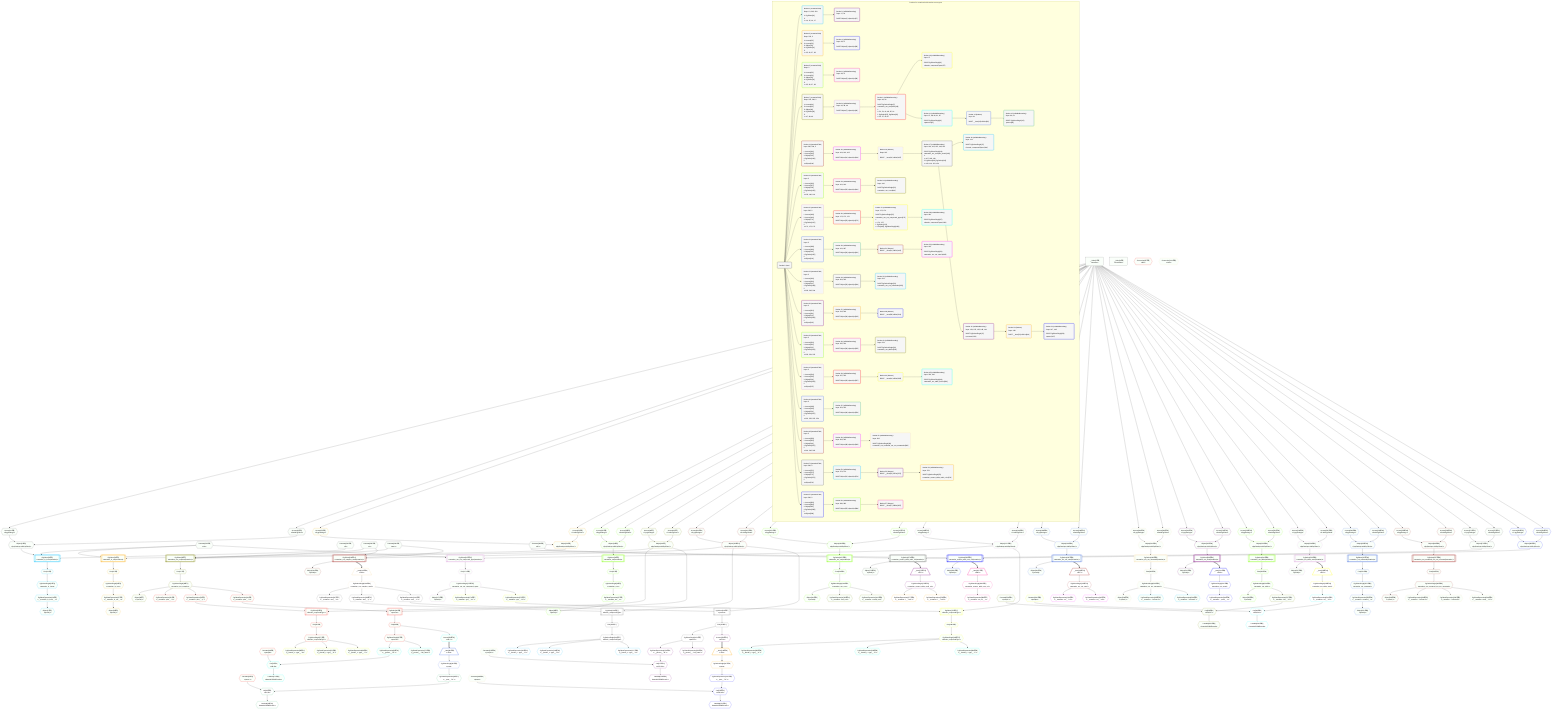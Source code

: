%%{init: {'themeVariables': { 'fontSize': '12px'}}}%%
graph TD
    classDef path fill:#eee,stroke:#000,color:#000
    classDef plan fill:#fff,stroke-width:1px,color:#000
    classDef itemplan fill:#fff,stroke-width:2px,color:#000
    classDef unbatchedplan fill:#dff,stroke-width:1px,color:#000
    classDef sideeffectplan fill:#fcc,stroke-width:2px,color:#000
    classDef bucket fill:#f6f6f6,color:#000,stroke-width:2px,text-align:left


    %% plan dependencies
    Object13{{"Object[13∈0]<br />ᐸ{pgSettings,withPgClient}ᐳ"}}:::plan
    Access11{{"Access[11∈0]<br />ᐸ2.pgSettingsᐳ"}}:::plan
    Access12{{"Access[12∈0]<br />ᐸ2.withPgClientᐳ"}}:::plan
    Access11 & Access12 --> Object13
    __Value2["__Value[2∈0]<br />ᐸcontextᐳ"]:::plan
    __Value2 --> Access11
    __Value2 --> Access12
    __Value4["__Value[4∈0]<br />ᐸrootValueᐳ"]:::plan
    Constant292{{"Constant[292∈0]<br />ᐸ10ᐳ"}}:::plan
    Constant293{{"Constant[293∈0]<br />ᐸ5ᐳ"}}:::plan
    Constant295{{"Constant[295∈0]<br />ᐸ1ᐳ"}}:::plan
    Constant296{{"Constant[296∈0]<br />ᐸ'test'ᐳ"}}:::plan
    Constant300{{"Constant[300∈0]<br />ᐸ20ᐳ"}}:::plan
    PgSelect10[["PgSelect[10∈1]<br />ᐸmutation_in_inout(mutation)ᐳ"]]:::sideeffectplan
    Object13 & Constant292 & Constant293 --> PgSelect10
    First14{{"First[14∈1]"}}:::plan
    PgSelect10 --> First14
    PgSelectSingle15{{"PgSelectSingle[15∈1]<br />ᐸmutation_in_inoutᐳ"}}:::plan
    First14 --> PgSelectSingle15
    PgClassExpression16{{"PgClassExpression[16∈1]<br />ᐸ__mutation_in_inout__.vᐳ"}}:::plan
    PgSelectSingle15 --> PgClassExpression16
    Object17{{"Object[17∈1]<br />ᐸ{result}ᐳ"}}:::plan
    PgClassExpression16 --> Object17
    PgSelect21[["PgSelect[21∈3]<br />ᐸmutation_in_out(mutation)ᐳ"]]:::sideeffectplan
    Object24{{"Object[24∈3]<br />ᐸ{pgSettings,withPgClient}ᐳ"}}:::plan
    Object24 & Constant292 --> PgSelect21
    Access22{{"Access[22∈3]<br />ᐸ2.pgSettingsᐳ"}}:::plan
    Access23{{"Access[23∈3]<br />ᐸ2.withPgClientᐳ"}}:::plan
    Access22 & Access23 --> Object24
    __Value2 --> Access22
    __Value2 --> Access23
    First25{{"First[25∈3]"}}:::plan
    PgSelect21 --> First25
    PgSelectSingle26{{"PgSelectSingle[26∈3]<br />ᐸmutation_in_outᐳ"}}:::plan
    First25 --> PgSelectSingle26
    PgClassExpression27{{"PgClassExpression[27∈3]<br />ᐸ__mutation_in_out__.vᐳ"}}:::plan
    PgSelectSingle26 --> PgClassExpression27
    Object28{{"Object[28∈3]<br />ᐸ{result}ᐳ"}}:::plan
    PgClassExpression27 --> Object28
    Object34{{"Object[34∈5]<br />ᐸ{pgSettings,withPgClient}ᐳ"}}:::plan
    Access32{{"Access[32∈5]<br />ᐸ2.pgSettingsᐳ"}}:::plan
    Access33{{"Access[33∈5]<br />ᐸ2.withPgClientᐳ"}}:::plan
    Access32 & Access33 --> Object34
    PgSelect31[["PgSelect[31∈5]<br />ᐸmutation_out(mutation)ᐳ"]]:::sideeffectplan
    Object34 --> PgSelect31
    __Value2 --> Access32
    __Value2 --> Access33
    First35{{"First[35∈5]"}}:::plan
    PgSelect31 --> First35
    PgSelectSingle36{{"PgSelectSingle[36∈5]<br />ᐸmutation_outᐳ"}}:::plan
    First35 --> PgSelectSingle36
    PgClassExpression37{{"PgClassExpression[37∈5]<br />ᐸ__mutation_out__.vᐳ"}}:::plan
    PgSelectSingle36 --> PgClassExpression37
    Object38{{"Object[38∈5]<br />ᐸ{result}ᐳ"}}:::plan
    PgClassExpression37 --> Object38
    PgSelect43[["PgSelect[43∈7]<br />ᐸmutation_out_complex(mutation)ᐳ"]]:::sideeffectplan
    Object46{{"Object[46∈7]<br />ᐸ{pgSettings,withPgClient}ᐳ"}}:::plan
    Object46 & Constant295 & Constant296 --> PgSelect43
    Access44{{"Access[44∈7]<br />ᐸ2.pgSettingsᐳ"}}:::plan
    Access45{{"Access[45∈7]<br />ᐸ2.withPgClientᐳ"}}:::plan
    Access44 & Access45 --> Object46
    __Value2 --> Access44
    __Value2 --> Access45
    First47{{"First[47∈7]"}}:::plan
    PgSelect43 --> First47
    PgSelectSingle48{{"PgSelectSingle[48∈7]<br />ᐸmutation_out_complexᐳ"}}:::plan
    First47 --> PgSelectSingle48
    Object49{{"Object[49∈7]<br />ᐸ{result}ᐳ"}}:::plan
    PgSelectSingle48 --> Object49
    PgSelect52[["PgSelect[52∈9]<br />ᐸfrmcdc_compoundTypeᐳ"]]:::plan
    PgClassExpression51{{"PgClassExpression[51∈9]<br />ᐸ__mutation...plex__.”y”ᐳ"}}:::plan
    Object46 & PgClassExpression51 --> PgSelect52
    PgSelect62[["PgSelect[62∈9]<br />ᐸpersonᐳ"]]:::plan
    PgClassExpression61{{"PgClassExpression[61∈9]<br />ᐸ__mutation...plex__.”z”ᐳ"}}:::plan
    Object46 & PgClassExpression61 --> PgSelect62
    PgClassExpression50{{"PgClassExpression[50∈9]<br />ᐸ__mutation...plex__.”x”ᐳ"}}:::plan
    PgSelectSingle48 --> PgClassExpression50
    PgSelectSingle48 --> PgClassExpression51
    First56{{"First[56∈9]"}}:::plan
    PgSelect52 --> First56
    PgSelectSingle57{{"PgSelectSingle[57∈9]<br />ᐸfrmcdc_compoundTypeᐳ"}}:::plan
    First56 --> PgSelectSingle57
    PgSelectSingle48 --> PgClassExpression61
    First66{{"First[66∈9]"}}:::plan
    PgSelect62 --> First66
    PgSelectSingle67{{"PgSelectSingle[67∈9]<br />ᐸpersonᐳ"}}:::plan
    First66 --> PgSelectSingle67
    Constant68{{"Constant[68∈9]<br />ᐸ'people'ᐳ"}}:::plan
    Connection87{{"Connection[87∈9]<br />ᐸ83ᐳ"}}:::plan
    Constant91{{"Constant[91∈9]<br />ᐸ'posts'ᐳ"}}:::plan
    PgClassExpression58{{"PgClassExpression[58∈10]<br />ᐸ__frmcdc_c...type__.”a”ᐳ"}}:::plan
    PgSelectSingle57 --> PgClassExpression58
    PgClassExpression59{{"PgClassExpression[59∈10]<br />ᐸ__frmcdc_c...type__.”b”ᐳ"}}:::plan
    PgSelectSingle57 --> PgClassExpression59
    PgClassExpression60{{"PgClassExpression[60∈10]<br />ᐸ__frmcdc_c...type__.”c”ᐳ"}}:::plan
    PgSelectSingle57 --> PgClassExpression60
    List70{{"List[70∈11]<br />ᐸ68,69ᐳ"}}:::plan
    PgClassExpression69{{"PgClassExpression[69∈11]<br />ᐸ__person__.”id”ᐳ"}}:::plan
    Constant68 & PgClassExpression69 --> List70
    PgSelectSingle67 --> PgClassExpression69
    Lambda71{{"Lambda[71∈11]<br />ᐸbase64JSONEncodeᐳ"}}:::plan
    List70 --> Lambda71
    PgClassExpression73{{"PgClassExpression[73∈11]<br />ᐸ__person__...full_name”ᐳ"}}:::plan
    PgSelectSingle67 --> PgClassExpression73
    Access290{{"Access[290∈11]<br />ᐸ66.0ᐳ"}}:::plan
    First66 --> Access290
    __Item89[/"__Item[89∈12]<br />ᐸ290ᐳ"\]:::itemplan
    Access290 ==> __Item89
    PgSelectSingle90{{"PgSelectSingle[90∈12]<br />ᐸpostᐳ"}}:::plan
    __Item89 --> PgSelectSingle90
    List93{{"List[93∈13]<br />ᐸ91,92ᐳ"}}:::plan
    PgClassExpression92{{"PgClassExpression[92∈13]<br />ᐸ__post__.”id”ᐳ"}}:::plan
    Constant91 & PgClassExpression92 --> List93
    PgSelectSingle90 --> PgClassExpression92
    Lambda94{{"Lambda[94∈13]<br />ᐸbase64JSONEncodeᐳ"}}:::plan
    List93 --> Lambda94
    PgSelect100[["PgSelect[100∈14]<br />ᐸmutation_out_complex_setof(mutation)ᐳ"]]:::sideeffectplan
    Object103{{"Object[103∈14]<br />ᐸ{pgSettings,withPgClient}ᐳ"}}:::plan
    Object103 & Constant295 & Constant296 --> PgSelect100
    Access101{{"Access[101∈14]<br />ᐸ2.pgSettingsᐳ"}}:::plan
    Access102{{"Access[102∈14]<br />ᐸ2.withPgClientᐳ"}}:::plan
    Access101 & Access102 --> Object103
    __Value2 --> Access101
    __Value2 --> Access102
    Object104{{"Object[104∈14]<br />ᐸ{result}ᐳ"}}:::plan
    PgSelect100 --> Object104
    __Item105[/"__Item[105∈16]<br />ᐸ100ᐳ"\]:::itemplan
    PgSelect100 ==> __Item105
    PgSelectSingle106{{"PgSelectSingle[106∈16]<br />ᐸmutation_out_complex_setofᐳ"}}:::plan
    __Item105 --> PgSelectSingle106
    Constant125{{"Constant[125∈16]<br />ᐸ'people'ᐳ"}}:::plan
    Connection144{{"Connection[144∈16]<br />ᐸ140ᐳ"}}:::plan
    Constant148{{"Constant[148∈16]<br />ᐸ'posts'ᐳ"}}:::plan
    PgSelect109[["PgSelect[109∈17]<br />ᐸfrmcdc_compoundTypeᐳ"]]:::plan
    PgClassExpression108{{"PgClassExpression[108∈17]<br />ᐸ__mutation...etof__.”y”ᐳ"}}:::plan
    Object103 & PgClassExpression108 --> PgSelect109
    PgSelect119[["PgSelect[119∈17]<br />ᐸpersonᐳ"]]:::plan
    PgClassExpression118{{"PgClassExpression[118∈17]<br />ᐸ__mutation...etof__.”z”ᐳ"}}:::plan
    Object103 & PgClassExpression118 --> PgSelect119
    PgClassExpression107{{"PgClassExpression[107∈17]<br />ᐸ__mutation...etof__.”x”ᐳ"}}:::plan
    PgSelectSingle106 --> PgClassExpression107
    PgSelectSingle106 --> PgClassExpression108
    First113{{"First[113∈17]"}}:::plan
    PgSelect109 --> First113
    PgSelectSingle114{{"PgSelectSingle[114∈17]<br />ᐸfrmcdc_compoundTypeᐳ"}}:::plan
    First113 --> PgSelectSingle114
    PgSelectSingle106 --> PgClassExpression118
    First123{{"First[123∈17]"}}:::plan
    PgSelect119 --> First123
    PgSelectSingle124{{"PgSelectSingle[124∈17]<br />ᐸpersonᐳ"}}:::plan
    First123 --> PgSelectSingle124
    PgClassExpression115{{"PgClassExpression[115∈18]<br />ᐸ__frmcdc_c...type__.”a”ᐳ"}}:::plan
    PgSelectSingle114 --> PgClassExpression115
    PgClassExpression116{{"PgClassExpression[116∈18]<br />ᐸ__frmcdc_c...type__.”b”ᐳ"}}:::plan
    PgSelectSingle114 --> PgClassExpression116
    PgClassExpression117{{"PgClassExpression[117∈18]<br />ᐸ__frmcdc_c...type__.”c”ᐳ"}}:::plan
    PgSelectSingle114 --> PgClassExpression117
    List127{{"List[127∈19]<br />ᐸ125,126ᐳ"}}:::plan
    PgClassExpression126{{"PgClassExpression[126∈19]<br />ᐸ__person__.”id”ᐳ"}}:::plan
    Constant125 & PgClassExpression126 --> List127
    PgSelectSingle124 --> PgClassExpression126
    Lambda128{{"Lambda[128∈19]<br />ᐸbase64JSONEncodeᐳ"}}:::plan
    List127 --> Lambda128
    PgClassExpression130{{"PgClassExpression[130∈19]<br />ᐸ__person__...full_name”ᐳ"}}:::plan
    PgSelectSingle124 --> PgClassExpression130
    Access291{{"Access[291∈19]<br />ᐸ123.0ᐳ"}}:::plan
    First123 --> Access291
    __Item146[/"__Item[146∈20]<br />ᐸ291ᐳ"\]:::itemplan
    Access291 ==> __Item146
    PgSelectSingle147{{"PgSelectSingle[147∈20]<br />ᐸpostᐳ"}}:::plan
    __Item146 --> PgSelectSingle147
    List150{{"List[150∈21]<br />ᐸ148,149ᐳ"}}:::plan
    PgClassExpression149{{"PgClassExpression[149∈21]<br />ᐸ__post__.”id”ᐳ"}}:::plan
    Constant148 & PgClassExpression149 --> List150
    PgSelectSingle147 --> PgClassExpression149
    Lambda151{{"Lambda[151∈21]<br />ᐸbase64JSONEncodeᐳ"}}:::plan
    List150 --> Lambda151
    Object158{{"Object[158∈22]<br />ᐸ{pgSettings,withPgClient}ᐳ"}}:::plan
    Access156{{"Access[156∈22]<br />ᐸ2.pgSettingsᐳ"}}:::plan
    Access157{{"Access[157∈22]<br />ᐸ2.withPgClientᐳ"}}:::plan
    Access156 & Access157 --> Object158
    PgSelect155[["PgSelect[155∈22]<br />ᐸmutation_out_out(mutation)ᐳ"]]:::sideeffectplan
    Object158 --> PgSelect155
    __Value2 --> Access156
    __Value2 --> Access157
    First159{{"First[159∈22]"}}:::plan
    PgSelect155 --> First159
    PgSelectSingle160{{"PgSelectSingle[160∈22]<br />ᐸmutation_out_outᐳ"}}:::plan
    First159 --> PgSelectSingle160
    Object161{{"Object[161∈22]<br />ᐸ{result}ᐳ"}}:::plan
    PgSelectSingle160 --> Object161
    PgClassExpression162{{"PgClassExpression[162∈24]<br />ᐸ__mutation...first_out”ᐳ"}}:::plan
    PgSelectSingle160 --> PgClassExpression162
    PgClassExpression163{{"PgClassExpression[163∈24]<br />ᐸ__mutation...econd_out”ᐳ"}}:::plan
    PgSelectSingle160 --> PgClassExpression163
    PgSelect167[["PgSelect[167∈25]<br />ᐸmutation_out_out_compound_type(mutation)ᐳ"]]:::sideeffectplan
    Object170{{"Object[170∈25]<br />ᐸ{pgSettings,withPgClient}ᐳ"}}:::plan
    Object170 & Constant292 --> PgSelect167
    Access168{{"Access[168∈25]<br />ᐸ2.pgSettingsᐳ"}}:::plan
    Access169{{"Access[169∈25]<br />ᐸ2.withPgClientᐳ"}}:::plan
    Access168 & Access169 --> Object170
    __Value2 --> Access168
    __Value2 --> Access169
    First171{{"First[171∈25]"}}:::plan
    PgSelect167 --> First171
    PgSelectSingle172{{"PgSelectSingle[172∈25]<br />ᐸmutation_out_out_compound_typeᐳ"}}:::plan
    First171 --> PgSelectSingle172
    Object173{{"Object[173∈25]<br />ᐸ{result}ᐳ"}}:::plan
    PgSelectSingle172 --> Object173
    PgSelect176[["PgSelect[176∈27]<br />ᐸfrmcdc_compoundTypeᐳ"]]:::plan
    PgClassExpression175{{"PgClassExpression[175∈27]<br />ᐸ__mutation...ype__.”o2”ᐳ"}}:::plan
    Object170 & PgClassExpression175 --> PgSelect176
    PgClassExpression174{{"PgClassExpression[174∈27]<br />ᐸ__mutation...ype__.”o1”ᐳ"}}:::plan
    PgSelectSingle172 --> PgClassExpression174
    PgSelectSingle172 --> PgClassExpression175
    First180{{"First[180∈27]"}}:::plan
    PgSelect176 --> First180
    PgSelectSingle181{{"PgSelectSingle[181∈27]<br />ᐸfrmcdc_compoundTypeᐳ"}}:::plan
    First180 --> PgSelectSingle181
    PgClassExpression182{{"PgClassExpression[182∈28]<br />ᐸ__frmcdc_c...type__.”a”ᐳ"}}:::plan
    PgSelectSingle181 --> PgClassExpression182
    PgClassExpression183{{"PgClassExpression[183∈28]<br />ᐸ__frmcdc_c...type__.”b”ᐳ"}}:::plan
    PgSelectSingle181 --> PgClassExpression183
    PgClassExpression184{{"PgClassExpression[184∈28]<br />ᐸ__frmcdc_c...type__.”c”ᐳ"}}:::plan
    PgSelectSingle181 --> PgClassExpression184
    Object190{{"Object[190∈29]<br />ᐸ{pgSettings,withPgClient}ᐳ"}}:::plan
    Access188{{"Access[188∈29]<br />ᐸ2.pgSettingsᐳ"}}:::plan
    Access189{{"Access[189∈29]<br />ᐸ2.withPgClientᐳ"}}:::plan
    Access188 & Access189 --> Object190
    PgSelect187[["PgSelect[187∈29]<br />ᐸmutation_out_out_setof(mutation)ᐳ"]]:::sideeffectplan
    Object190 --> PgSelect187
    __Value2 --> Access188
    __Value2 --> Access189
    Object191{{"Object[191∈29]<br />ᐸ{result}ᐳ"}}:::plan
    PgSelect187 --> Object191
    __Item192[/"__Item[192∈31]<br />ᐸ187ᐳ"\]:::itemplan
    PgSelect187 ==> __Item192
    PgSelectSingle193{{"PgSelectSingle[193∈31]<br />ᐸmutation_out_out_setofᐳ"}}:::plan
    __Item192 --> PgSelectSingle193
    PgClassExpression194{{"PgClassExpression[194∈32]<br />ᐸ__mutation...tof__.”o1”ᐳ"}}:::plan
    PgSelectSingle193 --> PgClassExpression194
    PgClassExpression195{{"PgClassExpression[195∈32]<br />ᐸ__mutation...tof__.”o2”ᐳ"}}:::plan
    PgSelectSingle193 --> PgClassExpression195
    Object201{{"Object[201∈33]<br />ᐸ{pgSettings,withPgClient}ᐳ"}}:::plan
    Access199{{"Access[199∈33]<br />ᐸ2.pgSettingsᐳ"}}:::plan
    Access200{{"Access[200∈33]<br />ᐸ2.withPgClientᐳ"}}:::plan
    Access199 & Access200 --> Object201
    PgSelect198[["PgSelect[198∈33]<br />ᐸmutation_out_out_unnamed(mutation)ᐳ"]]:::sideeffectplan
    Object201 --> PgSelect198
    __Value2 --> Access199
    __Value2 --> Access200
    First202{{"First[202∈33]"}}:::plan
    PgSelect198 --> First202
    PgSelectSingle203{{"PgSelectSingle[203∈33]<br />ᐸmutation_out_out_unnamedᐳ"}}:::plan
    First202 --> PgSelectSingle203
    Object204{{"Object[204∈33]<br />ᐸ{result}ᐳ"}}:::plan
    PgSelectSingle203 --> Object204
    PgClassExpression205{{"PgClassExpression[205∈35]<br />ᐸ__mutation....”column1”ᐳ"}}:::plan
    PgSelectSingle203 --> PgClassExpression205
    PgClassExpression206{{"PgClassExpression[206∈35]<br />ᐸ__mutation....”column2”ᐳ"}}:::plan
    PgSelectSingle203 --> PgClassExpression206
    Object212{{"Object[212∈36]<br />ᐸ{pgSettings,withPgClient}ᐳ"}}:::plan
    Access210{{"Access[210∈36]<br />ᐸ2.pgSettingsᐳ"}}:::plan
    Access211{{"Access[211∈36]<br />ᐸ2.withPgClientᐳ"}}:::plan
    Access210 & Access211 --> Object212
    PgSelect209[["PgSelect[209∈36]<br />ᐸmutation_out_setof(mutation)ᐳ"]]:::sideeffectplan
    Object212 --> PgSelect209
    __Value2 --> Access210
    __Value2 --> Access211
    Object213{{"Object[213∈36]<br />ᐸ{result}ᐳ"}}:::plan
    PgSelect209 --> Object213
    __Item214[/"__Item[214∈38]<br />ᐸ209ᐳ"\]:::itemplan
    PgSelect209 ==> __Item214
    PgSelectSingle215{{"PgSelectSingle[215∈38]<br />ᐸmutation_out_setofᐳ"}}:::plan
    __Item214 --> PgSelectSingle215
    PgClassExpression216{{"PgClassExpression[216∈38]<br />ᐸ__mutation..._setof__.vᐳ"}}:::plan
    PgSelectSingle215 --> PgClassExpression216
    Object222{{"Object[222∈39]<br />ᐸ{pgSettings,withPgClient}ᐳ"}}:::plan
    Access220{{"Access[220∈39]<br />ᐸ2.pgSettingsᐳ"}}:::plan
    Access221{{"Access[221∈39]<br />ᐸ2.withPgClientᐳ"}}:::plan
    Access220 & Access221 --> Object222
    PgSelect219[["PgSelect[219∈39]<br />ᐸmutation_out_table(mutation)ᐳ"]]:::sideeffectplan
    Object222 --> PgSelect219
    __Value2 --> Access220
    __Value2 --> Access221
    First223{{"First[223∈39]"}}:::plan
    PgSelect219 --> First223
    PgSelectSingle224{{"PgSelectSingle[224∈39]<br />ᐸmutation_out_tableᐳ"}}:::plan
    First223 --> PgSelectSingle224
    Object225{{"Object[225∈39]<br />ᐸ{result}ᐳ"}}:::plan
    PgSelectSingle224 --> Object225
    List228{{"List[228∈41]<br />ᐸ226,227ᐳ"}}:::plan
    Constant226{{"Constant[226∈41]<br />ᐸ'people'ᐳ"}}:::plan
    PgClassExpression227{{"PgClassExpression[227∈41]<br />ᐸ__mutation...ble__.”id”ᐳ"}}:::plan
    Constant226 & PgClassExpression227 --> List228
    PgSelectSingle224 --> PgClassExpression227
    Lambda229{{"Lambda[229∈41]<br />ᐸbase64JSONEncodeᐳ"}}:::plan
    List228 --> Lambda229
    Object236{{"Object[236∈42]<br />ᐸ{pgSettings,withPgClient}ᐳ"}}:::plan
    Access234{{"Access[234∈42]<br />ᐸ2.pgSettingsᐳ"}}:::plan
    Access235{{"Access[235∈42]<br />ᐸ2.withPgClientᐳ"}}:::plan
    Access234 & Access235 --> Object236
    PgSelect233[["PgSelect[233∈42]<br />ᐸmutation_out_table_setof(mutation)ᐳ"]]:::sideeffectplan
    Object236 --> PgSelect233
    __Value2 --> Access234
    __Value2 --> Access235
    Object237{{"Object[237∈42]<br />ᐸ{result}ᐳ"}}:::plan
    PgSelect233 --> Object237
    __Item238[/"__Item[238∈44]<br />ᐸ233ᐳ"\]:::itemplan
    PgSelect233 ==> __Item238
    PgSelectSingle239{{"PgSelectSingle[239∈44]<br />ᐸmutation_out_table_setofᐳ"}}:::plan
    __Item238 --> PgSelectSingle239
    Constant240{{"Constant[240∈44]<br />ᐸ'people'ᐳ"}}:::plan
    List242{{"List[242∈45]<br />ᐸ240,241ᐳ"}}:::plan
    PgClassExpression241{{"PgClassExpression[241∈45]<br />ᐸ__mutation...tof__.”id”ᐳ"}}:::plan
    Constant240 & PgClassExpression241 --> List242
    PgSelectSingle239 --> PgClassExpression241
    Lambda243{{"Lambda[243∈45]<br />ᐸbase64JSONEncodeᐳ"}}:::plan
    List242 --> Lambda243
    Object250{{"Object[250∈46]<br />ᐸ{pgSettings,withPgClient}ᐳ"}}:::plan
    Access248{{"Access[248∈46]<br />ᐸ2.pgSettingsᐳ"}}:::plan
    Access249{{"Access[249∈46]<br />ᐸ2.withPgClientᐳ"}}:::plan
    Access248 & Access249 --> Object250
    PgSelect247[["PgSelect[247∈46]<br />ᐸmutation_out_unnamed(mutation)ᐳ"]]:::sideeffectplan
    Object250 --> PgSelect247
    __Value2 --> Access248
    __Value2 --> Access249
    First251{{"First[251∈46]"}}:::plan
    PgSelect247 --> First251
    PgSelectSingle252{{"PgSelectSingle[252∈46]<br />ᐸmutation_out_unnamedᐳ"}}:::plan
    First251 --> PgSelectSingle252
    PgClassExpression253{{"PgClassExpression[253∈46]<br />ᐸ__mutation...nnamed__.vᐳ"}}:::plan
    PgSelectSingle252 --> PgClassExpression253
    Object254{{"Object[254∈46]<br />ᐸ{result}ᐳ"}}:::plan
    PgClassExpression253 --> Object254
    Object260{{"Object[260∈48]<br />ᐸ{pgSettings,withPgClient}ᐳ"}}:::plan
    Access258{{"Access[258∈48]<br />ᐸ2.pgSettingsᐳ"}}:::plan
    Access259{{"Access[259∈48]<br />ᐸ2.withPgClientᐳ"}}:::plan
    Access258 & Access259 --> Object260
    PgSelect257[["PgSelect[257∈48]<br />ᐸmutation_out_unnamed_out_out_unnamed(mutation)ᐳ"]]:::sideeffectplan
    Object260 --> PgSelect257
    __Value2 --> Access258
    __Value2 --> Access259
    First261{{"First[261∈48]"}}:::plan
    PgSelect257 --> First261
    PgSelectSingle262{{"PgSelectSingle[262∈48]<br />ᐸmutation_out_unnamed_out_out_unnamedᐳ"}}:::plan
    First261 --> PgSelectSingle262
    Object263{{"Object[263∈48]<br />ᐸ{result}ᐳ"}}:::plan
    PgSelectSingle262 --> Object263
    PgClassExpression264{{"PgClassExpression[264∈50]<br />ᐸ__mutation....”column1”ᐳ"}}:::plan
    PgSelectSingle262 --> PgClassExpression264
    PgClassExpression265{{"PgClassExpression[265∈50]<br />ᐸ__mutation....”column3”ᐳ"}}:::plan
    PgSelectSingle262 --> PgClassExpression265
    PgClassExpression266{{"PgClassExpression[266∈50]<br />ᐸ__mutation...med__.”o2”ᐳ"}}:::plan
    PgSelectSingle262 --> PgClassExpression266
    PgSelect270[["PgSelect[270∈51]<br />ᐸmutation_returns_table_multi_col(mutation)ᐳ"]]:::sideeffectplan
    Object273{{"Object[273∈51]<br />ᐸ{pgSettings,withPgClient}ᐳ"}}:::plan
    Object273 & Constant300 --> PgSelect270
    Access271{{"Access[271∈51]<br />ᐸ2.pgSettingsᐳ"}}:::plan
    Access272{{"Access[272∈51]<br />ᐸ2.withPgClientᐳ"}}:::plan
    Access271 & Access272 --> Object273
    __Value2 --> Access271
    __Value2 --> Access272
    Object274{{"Object[274∈51]<br />ᐸ{result}ᐳ"}}:::plan
    PgSelect270 --> Object274
    __Item275[/"__Item[275∈53]<br />ᐸ270ᐳ"\]:::itemplan
    PgSelect270 ==> __Item275
    PgSelectSingle276{{"PgSelectSingle[276∈53]<br />ᐸmutation_returns_table_multi_colᐳ"}}:::plan
    __Item275 --> PgSelectSingle276
    PgClassExpression277{{"PgClassExpression[277∈54]<br />ᐸ__mutation...l__.”col1”ᐳ"}}:::plan
    PgSelectSingle276 --> PgClassExpression277
    PgClassExpression278{{"PgClassExpression[278∈54]<br />ᐸ__mutation...l__.”col2”ᐳ"}}:::plan
    PgSelectSingle276 --> PgClassExpression278
    PgSelect282[["PgSelect[282∈55]<br />ᐸmutation_returns_table_one_col(mutation)ᐳ"]]:::sideeffectplan
    Object285{{"Object[285∈55]<br />ᐸ{pgSettings,withPgClient}ᐳ"}}:::plan
    Object285 & Constant300 --> PgSelect282
    Access283{{"Access[283∈55]<br />ᐸ2.pgSettingsᐳ"}}:::plan
    Access284{{"Access[284∈55]<br />ᐸ2.withPgClientᐳ"}}:::plan
    Access283 & Access284 --> Object285
    __Value2 --> Access283
    __Value2 --> Access284
    Object286{{"Object[286∈55]<br />ᐸ{result}ᐳ"}}:::plan
    PgSelect282 --> Object286
    __Item287[/"__Item[287∈57]<br />ᐸ282ᐳ"\]:::itemplan
    PgSelect282 ==> __Item287
    PgSelectSingle288{{"PgSelectSingle[288∈57]<br />ᐸmutation_returns_table_one_colᐳ"}}:::plan
    __Item287 --> PgSelectSingle288
    PgClassExpression289{{"PgClassExpression[289∈57]<br />ᐸ__mutation...ne_col__.vᐳ"}}:::plan
    PgSelectSingle288 --> PgClassExpression289

    %% define steps

    subgraph "Buckets for mutations/v4/mutation-return-types"
    Bucket0("Bucket 0 (root)"):::bucket
    classDef bucket0 stroke:#696969
    class Bucket0,__Value2,__Value4,Access11,Access12,Object13,Constant292,Constant293,Constant295,Constant296,Constant300 bucket0
    Bucket1("Bucket 1 (mutationField)<br />Deps: 13, 292, 293<br /><br />1: PgSelect[10]<br />2: <br />ᐳ: 14, 15, 16, 17"):::bucket
    classDef bucket1 stroke:#00bfff
    class Bucket1,PgSelect10,First14,PgSelectSingle15,PgClassExpression16,Object17 bucket1
    Bucket2("Bucket 2 (nullableBoundary)<br />Deps: 17, 16<br /><br />ROOT Object{1}ᐸ{result}ᐳ[17]"):::bucket
    classDef bucket2 stroke:#7f007f
    class Bucket2 bucket2
    Bucket3("Bucket 3 (mutationField)<br />Deps: 292, 2<br /><br />1: Access[22]<br />2: Access[23]<br />3: Object[24]<br />4: PgSelect[21]<br />5: <br />ᐳ: 25, 26, 27, 28"):::bucket
    classDef bucket3 stroke:#ffa500
    class Bucket3,PgSelect21,Access22,Access23,Object24,First25,PgSelectSingle26,PgClassExpression27,Object28 bucket3
    Bucket4("Bucket 4 (nullableBoundary)<br />Deps: 28, 27<br /><br />ROOT Object{3}ᐸ{result}ᐳ[28]"):::bucket
    classDef bucket4 stroke:#0000ff
    class Bucket4 bucket4
    Bucket5("Bucket 5 (mutationField)<br />Deps: 2<br /><br />1: Access[32]<br />2: Access[33]<br />3: Object[34]<br />4: PgSelect[31]<br />5: <br />ᐳ: 35, 36, 37, 38"):::bucket
    classDef bucket5 stroke:#7fff00
    class Bucket5,PgSelect31,Access32,Access33,Object34,First35,PgSelectSingle36,PgClassExpression37,Object38 bucket5
    Bucket6("Bucket 6 (nullableBoundary)<br />Deps: 38, 37<br /><br />ROOT Object{5}ᐸ{result}ᐳ[38]"):::bucket
    classDef bucket6 stroke:#ff1493
    class Bucket6 bucket6
    Bucket7("Bucket 7 (mutationField)<br />Deps: 295, 296, 2<br /><br />1: Access[44]<br />2: Access[45]<br />3: Object[46]<br />4: PgSelect[43]<br />5: <br />ᐳ: 47, 48, 49"):::bucket
    classDef bucket7 stroke:#808000
    class Bucket7,PgSelect43,Access44,Access45,Object46,First47,PgSelectSingle48,Object49 bucket7
    Bucket8("Bucket 8 (nullableBoundary)<br />Deps: 49, 48, 46<br /><br />ROOT Object{7}ᐸ{result}ᐳ[49]"):::bucket
    classDef bucket8 stroke:#dda0dd
    class Bucket8 bucket8
    Bucket9("Bucket 9 (nullableBoundary)<br />Deps: 48, 46<br /><br />ROOT PgSelectSingle{7}ᐸmutation_out_complexᐳ[48]<br />1: <br />ᐳ: 50, 51, 61, 68, 87, 91<br />2: PgSelect[52], PgSelect[62]<br />ᐳ: 56, 57, 66, 67"):::bucket
    classDef bucket9 stroke:#ff0000
    class Bucket9,PgClassExpression50,PgClassExpression51,PgSelect52,First56,PgSelectSingle57,PgClassExpression61,PgSelect62,First66,PgSelectSingle67,Constant68,Connection87,Constant91 bucket9
    Bucket10("Bucket 10 (nullableBoundary)<br />Deps: 57<br /><br />ROOT PgSelectSingle{9}ᐸfrmcdc_compoundTypeᐳ[57]"):::bucket
    classDef bucket10 stroke:#ffff00
    class Bucket10,PgClassExpression58,PgClassExpression59,PgClassExpression60 bucket10
    Bucket11("Bucket 11 (nullableBoundary)<br />Deps: 67, 68, 66, 91, 87<br /><br />ROOT PgSelectSingle{9}ᐸpersonᐳ[67]"):::bucket
    classDef bucket11 stroke:#00ffff
    class Bucket11,PgClassExpression69,List70,Lambda71,PgClassExpression73,Access290 bucket11
    Bucket12("Bucket 12 (listItem)<br />Deps: 91<br /><br />ROOT __Item{12}ᐸ290ᐳ[89]"):::bucket
    classDef bucket12 stroke:#4169e1
    class Bucket12,__Item89,PgSelectSingle90 bucket12
    Bucket13("Bucket 13 (nullableBoundary)<br />Deps: 90, 91<br /><br />ROOT PgSelectSingle{12}ᐸpostᐳ[90]"):::bucket
    classDef bucket13 stroke:#3cb371
    class Bucket13,PgClassExpression92,List93,Lambda94 bucket13
    Bucket14("Bucket 14 (mutationField)<br />Deps: 295, 296, 2<br /><br />1: Access[101]<br />2: Access[102]<br />3: Object[103]<br />4: PgSelect[100]<br />5: <br />ᐳ: Object[104]"):::bucket
    classDef bucket14 stroke:#a52a2a
    class Bucket14,PgSelect100,Access101,Access102,Object103,Object104 bucket14
    Bucket15("Bucket 15 (nullableBoundary)<br />Deps: 104, 100, 103<br /><br />ROOT Object{14}ᐸ{result}ᐳ[104]"):::bucket
    classDef bucket15 stroke:#ff00ff
    class Bucket15 bucket15
    Bucket16("Bucket 16 (listItem)<br />Deps: 103<br /><br />ROOT __Item{16}ᐸ100ᐳ[105]"):::bucket
    classDef bucket16 stroke:#f5deb3
    class Bucket16,__Item105,PgSelectSingle106,Constant125,Connection144,Constant148 bucket16
    Bucket17("Bucket 17 (nullableBoundary)<br />Deps: 106, 103, 125, 148, 144<br /><br />ROOT PgSelectSingle{16}ᐸmutation_out_complex_setofᐳ[106]<br />1: <br />ᐳ: 107, 108, 118<br />2: PgSelect[109], PgSelect[119]<br />ᐳ: 113, 114, 123, 124"):::bucket
    classDef bucket17 stroke:#696969
    class Bucket17,PgClassExpression107,PgClassExpression108,PgSelect109,First113,PgSelectSingle114,PgClassExpression118,PgSelect119,First123,PgSelectSingle124 bucket17
    Bucket18("Bucket 18 (nullableBoundary)<br />Deps: 114<br /><br />ROOT PgSelectSingle{17}ᐸfrmcdc_compoundTypeᐳ[114]"):::bucket
    classDef bucket18 stroke:#00bfff
    class Bucket18,PgClassExpression115,PgClassExpression116,PgClassExpression117 bucket18
    Bucket19("Bucket 19 (nullableBoundary)<br />Deps: 124, 125, 123, 148, 144<br /><br />ROOT PgSelectSingle{17}ᐸpersonᐳ[124]"):::bucket
    classDef bucket19 stroke:#7f007f
    class Bucket19,PgClassExpression126,List127,Lambda128,PgClassExpression130,Access291 bucket19
    Bucket20("Bucket 20 (listItem)<br />Deps: 148<br /><br />ROOT __Item{20}ᐸ291ᐳ[146]"):::bucket
    classDef bucket20 stroke:#ffa500
    class Bucket20,__Item146,PgSelectSingle147 bucket20
    Bucket21("Bucket 21 (nullableBoundary)<br />Deps: 147, 148<br /><br />ROOT PgSelectSingle{20}ᐸpostᐳ[147]"):::bucket
    classDef bucket21 stroke:#0000ff
    class Bucket21,PgClassExpression149,List150,Lambda151 bucket21
    Bucket22("Bucket 22 (mutationField)<br />Deps: 2<br /><br />1: Access[156]<br />2: Access[157]<br />3: Object[158]<br />4: PgSelect[155]<br />5: <br />ᐳ: 159, 160, 161"):::bucket
    classDef bucket22 stroke:#7fff00
    class Bucket22,PgSelect155,Access156,Access157,Object158,First159,PgSelectSingle160,Object161 bucket22
    Bucket23("Bucket 23 (nullableBoundary)<br />Deps: 161, 160<br /><br />ROOT Object{22}ᐸ{result}ᐳ[161]"):::bucket
    classDef bucket23 stroke:#ff1493
    class Bucket23 bucket23
    Bucket24("Bucket 24 (nullableBoundary)<br />Deps: 160<br /><br />ROOT PgSelectSingle{22}ᐸmutation_out_outᐳ[160]"):::bucket
    classDef bucket24 stroke:#808000
    class Bucket24,PgClassExpression162,PgClassExpression163 bucket24
    Bucket25("Bucket 25 (mutationField)<br />Deps: 292, 2<br /><br />1: Access[168]<br />2: Access[169]<br />3: Object[170]<br />4: PgSelect[167]<br />5: <br />ᐳ: 171, 172, 173"):::bucket
    classDef bucket25 stroke:#dda0dd
    class Bucket25,PgSelect167,Access168,Access169,Object170,First171,PgSelectSingle172,Object173 bucket25
    Bucket26("Bucket 26 (nullableBoundary)<br />Deps: 173, 172, 170<br /><br />ROOT Object{25}ᐸ{result}ᐳ[173]"):::bucket
    classDef bucket26 stroke:#ff0000
    class Bucket26 bucket26
    Bucket27("Bucket 27 (nullableBoundary)<br />Deps: 172, 170<br /><br />ROOT PgSelectSingle{25}ᐸmutation_out_out_compound_typeᐳ[172]<br />1: <br />ᐳ: 174, 175<br />2: PgSelect[176]<br />ᐳ: First[180], PgSelectSingle[181]"):::bucket
    classDef bucket27 stroke:#ffff00
    class Bucket27,PgClassExpression174,PgClassExpression175,PgSelect176,First180,PgSelectSingle181 bucket27
    Bucket28("Bucket 28 (nullableBoundary)<br />Deps: 181<br /><br />ROOT PgSelectSingle{27}ᐸfrmcdc_compoundTypeᐳ[181]"):::bucket
    classDef bucket28 stroke:#00ffff
    class Bucket28,PgClassExpression182,PgClassExpression183,PgClassExpression184 bucket28
    Bucket29("Bucket 29 (mutationField)<br />Deps: 2<br /><br />1: Access[188]<br />2: Access[189]<br />3: Object[190]<br />4: PgSelect[187]<br />5: <br />ᐳ: Object[191]"):::bucket
    classDef bucket29 stroke:#4169e1
    class Bucket29,PgSelect187,Access188,Access189,Object190,Object191 bucket29
    Bucket30("Bucket 30 (nullableBoundary)<br />Deps: 191, 187<br /><br />ROOT Object{29}ᐸ{result}ᐳ[191]"):::bucket
    classDef bucket30 stroke:#3cb371
    class Bucket30 bucket30
    Bucket31("Bucket 31 (listItem)<br />ROOT __Item{31}ᐸ187ᐳ[192]"):::bucket
    classDef bucket31 stroke:#a52a2a
    class Bucket31,__Item192,PgSelectSingle193 bucket31
    Bucket32("Bucket 32 (nullableBoundary)<br />Deps: 193<br /><br />ROOT PgSelectSingle{31}ᐸmutation_out_out_setofᐳ[193]"):::bucket
    classDef bucket32 stroke:#ff00ff
    class Bucket32,PgClassExpression194,PgClassExpression195 bucket32
    Bucket33("Bucket 33 (mutationField)<br />Deps: 2<br /><br />1: Access[199]<br />2: Access[200]<br />3: Object[201]<br />4: PgSelect[198]<br />5: <br />ᐳ: 202, 203, 204"):::bucket
    classDef bucket33 stroke:#f5deb3
    class Bucket33,PgSelect198,Access199,Access200,Object201,First202,PgSelectSingle203,Object204 bucket33
    Bucket34("Bucket 34 (nullableBoundary)<br />Deps: 204, 203<br /><br />ROOT Object{33}ᐸ{result}ᐳ[204]"):::bucket
    classDef bucket34 stroke:#696969
    class Bucket34 bucket34
    Bucket35("Bucket 35 (nullableBoundary)<br />Deps: 203<br /><br />ROOT PgSelectSingle{33}ᐸmutation_out_out_unnamedᐳ[203]"):::bucket
    classDef bucket35 stroke:#00bfff
    class Bucket35,PgClassExpression205,PgClassExpression206 bucket35
    Bucket36("Bucket 36 (mutationField)<br />Deps: 2<br /><br />1: Access[210]<br />2: Access[211]<br />3: Object[212]<br />4: PgSelect[209]<br />5: <br />ᐳ: Object[213]"):::bucket
    classDef bucket36 stroke:#7f007f
    class Bucket36,PgSelect209,Access210,Access211,Object212,Object213 bucket36
    Bucket37("Bucket 37 (nullableBoundary)<br />Deps: 213, 209<br /><br />ROOT Object{36}ᐸ{result}ᐳ[213]"):::bucket
    classDef bucket37 stroke:#ffa500
    class Bucket37 bucket37
    Bucket38("Bucket 38 (listItem)<br />ROOT __Item{38}ᐸ209ᐳ[214]"):::bucket
    classDef bucket38 stroke:#0000ff
    class Bucket38,__Item214,PgSelectSingle215,PgClassExpression216 bucket38
    Bucket39("Bucket 39 (mutationField)<br />Deps: 2<br /><br />1: Access[220]<br />2: Access[221]<br />3: Object[222]<br />4: PgSelect[219]<br />5: <br />ᐳ: 223, 224, 225"):::bucket
    classDef bucket39 stroke:#7fff00
    class Bucket39,PgSelect219,Access220,Access221,Object222,First223,PgSelectSingle224,Object225 bucket39
    Bucket40("Bucket 40 (nullableBoundary)<br />Deps: 225, 224<br /><br />ROOT Object{39}ᐸ{result}ᐳ[225]"):::bucket
    classDef bucket40 stroke:#ff1493
    class Bucket40 bucket40
    Bucket41("Bucket 41 (nullableBoundary)<br />Deps: 224<br /><br />ROOT PgSelectSingle{39}ᐸmutation_out_tableᐳ[224]"):::bucket
    classDef bucket41 stroke:#808000
    class Bucket41,Constant226,PgClassExpression227,List228,Lambda229 bucket41
    Bucket42("Bucket 42 (mutationField)<br />Deps: 2<br /><br />1: Access[234]<br />2: Access[235]<br />3: Object[236]<br />4: PgSelect[233]<br />5: <br />ᐳ: Object[237]"):::bucket
    classDef bucket42 stroke:#dda0dd
    class Bucket42,PgSelect233,Access234,Access235,Object236,Object237 bucket42
    Bucket43("Bucket 43 (nullableBoundary)<br />Deps: 237, 233<br /><br />ROOT Object{42}ᐸ{result}ᐳ[237]"):::bucket
    classDef bucket43 stroke:#ff0000
    class Bucket43 bucket43
    Bucket44("Bucket 44 (listItem)<br />ROOT __Item{44}ᐸ233ᐳ[238]"):::bucket
    classDef bucket44 stroke:#ffff00
    class Bucket44,__Item238,PgSelectSingle239,Constant240 bucket44
    Bucket45("Bucket 45 (nullableBoundary)<br />Deps: 239, 240<br /><br />ROOT PgSelectSingle{44}ᐸmutation_out_table_setofᐳ[239]"):::bucket
    classDef bucket45 stroke:#00ffff
    class Bucket45,PgClassExpression241,List242,Lambda243 bucket45
    Bucket46("Bucket 46 (mutationField)<br />Deps: 2<br /><br />1: Access[248]<br />2: Access[249]<br />3: Object[250]<br />4: PgSelect[247]<br />5: <br />ᐳ: 251, 252, 253, 254"):::bucket
    classDef bucket46 stroke:#4169e1
    class Bucket46,PgSelect247,Access248,Access249,Object250,First251,PgSelectSingle252,PgClassExpression253,Object254 bucket46
    Bucket47("Bucket 47 (nullableBoundary)<br />Deps: 254, 253<br /><br />ROOT Object{46}ᐸ{result}ᐳ[254]"):::bucket
    classDef bucket47 stroke:#3cb371
    class Bucket47 bucket47
    Bucket48("Bucket 48 (mutationField)<br />Deps: 2<br /><br />1: Access[258]<br />2: Access[259]<br />3: Object[260]<br />4: PgSelect[257]<br />5: <br />ᐳ: 261, 262, 263"):::bucket
    classDef bucket48 stroke:#a52a2a
    class Bucket48,PgSelect257,Access258,Access259,Object260,First261,PgSelectSingle262,Object263 bucket48
    Bucket49("Bucket 49 (nullableBoundary)<br />Deps: 263, 262<br /><br />ROOT Object{48}ᐸ{result}ᐳ[263]"):::bucket
    classDef bucket49 stroke:#ff00ff
    class Bucket49 bucket49
    Bucket50("Bucket 50 (nullableBoundary)<br />Deps: 262<br /><br />ROOT PgSelectSingle{48}ᐸmutation_out_unnamed_out_out_unnamedᐳ[262]"):::bucket
    classDef bucket50 stroke:#f5deb3
    class Bucket50,PgClassExpression264,PgClassExpression265,PgClassExpression266 bucket50
    Bucket51("Bucket 51 (mutationField)<br />Deps: 300, 2<br /><br />1: Access[271]<br />2: Access[272]<br />3: Object[273]<br />4: PgSelect[270]<br />5: <br />ᐳ: Object[274]"):::bucket
    classDef bucket51 stroke:#696969
    class Bucket51,PgSelect270,Access271,Access272,Object273,Object274 bucket51
    Bucket52("Bucket 52 (nullableBoundary)<br />Deps: 274, 270<br /><br />ROOT Object{51}ᐸ{result}ᐳ[274]"):::bucket
    classDef bucket52 stroke:#00bfff
    class Bucket52 bucket52
    Bucket53("Bucket 53 (listItem)<br />ROOT __Item{53}ᐸ270ᐳ[275]"):::bucket
    classDef bucket53 stroke:#7f007f
    class Bucket53,__Item275,PgSelectSingle276 bucket53
    Bucket54("Bucket 54 (nullableBoundary)<br />Deps: 276<br /><br />ROOT PgSelectSingle{53}ᐸmutation_returns_table_multi_colᐳ[276]"):::bucket
    classDef bucket54 stroke:#ffa500
    class Bucket54,PgClassExpression277,PgClassExpression278 bucket54
    Bucket55("Bucket 55 (mutationField)<br />Deps: 300, 2<br /><br />1: Access[283]<br />2: Access[284]<br />3: Object[285]<br />4: PgSelect[282]<br />5: <br />ᐳ: Object[286]"):::bucket
    classDef bucket55 stroke:#0000ff
    class Bucket55,PgSelect282,Access283,Access284,Object285,Object286 bucket55
    Bucket56("Bucket 56 (nullableBoundary)<br />Deps: 286, 282<br /><br />ROOT Object{55}ᐸ{result}ᐳ[286]"):::bucket
    classDef bucket56 stroke:#7fff00
    class Bucket56 bucket56
    Bucket57("Bucket 57 (listItem)<br />ROOT __Item{57}ᐸ282ᐳ[287]"):::bucket
    classDef bucket57 stroke:#ff1493
    class Bucket57,__Item287,PgSelectSingle288,PgClassExpression289 bucket57
    Bucket0 --> Bucket1 & Bucket3 & Bucket5 & Bucket7 & Bucket14 & Bucket22 & Bucket25 & Bucket29 & Bucket33 & Bucket36 & Bucket39 & Bucket42 & Bucket46 & Bucket48 & Bucket51 & Bucket55
    Bucket1 --> Bucket2
    Bucket3 --> Bucket4
    Bucket5 --> Bucket6
    Bucket7 --> Bucket8
    Bucket8 --> Bucket9
    Bucket9 --> Bucket10 & Bucket11
    Bucket11 --> Bucket12
    Bucket12 --> Bucket13
    Bucket14 --> Bucket15
    Bucket15 --> Bucket16
    Bucket16 --> Bucket17
    Bucket17 --> Bucket18 & Bucket19
    Bucket19 --> Bucket20
    Bucket20 --> Bucket21
    Bucket22 --> Bucket23
    Bucket23 --> Bucket24
    Bucket25 --> Bucket26
    Bucket26 --> Bucket27
    Bucket27 --> Bucket28
    Bucket29 --> Bucket30
    Bucket30 --> Bucket31
    Bucket31 --> Bucket32
    Bucket33 --> Bucket34
    Bucket34 --> Bucket35
    Bucket36 --> Bucket37
    Bucket37 --> Bucket38
    Bucket39 --> Bucket40
    Bucket40 --> Bucket41
    Bucket42 --> Bucket43
    Bucket43 --> Bucket44
    Bucket44 --> Bucket45
    Bucket46 --> Bucket47
    Bucket48 --> Bucket49
    Bucket49 --> Bucket50
    Bucket51 --> Bucket52
    Bucket52 --> Bucket53
    Bucket53 --> Bucket54
    Bucket55 --> Bucket56
    Bucket56 --> Bucket57
    classDef unary fill:#fafffa,borderWidth:8px
    class Object13,Access11,Access12,__Value2,__Value4,Constant292,Constant293,Constant295,Constant296,Constant300,PgSelect10,First14,PgSelectSingle15,PgClassExpression16,Object17,PgSelect21,Object24,Access22,Access23,First25,PgSelectSingle26,PgClassExpression27,Object28,Object34,PgSelect31,Access32,Access33,First35,PgSelectSingle36,PgClassExpression37,Object38,PgSelect43,Object46,Access44,Access45,First47,PgSelectSingle48,Object49,PgSelect52,PgSelect62,PgClassExpression50,PgClassExpression51,First56,PgSelectSingle57,PgClassExpression61,First66,PgSelectSingle67,Constant68,Connection87,Constant91,PgClassExpression58,PgClassExpression59,PgClassExpression60,List70,PgClassExpression69,Lambda71,PgClassExpression73,Access290,PgSelect100,Object103,Access101,Access102,Object104,Constant125,Connection144,Constant148,Object158,PgSelect155,Access156,Access157,First159,PgSelectSingle160,Object161,PgClassExpression162,PgClassExpression163,PgSelect167,Object170,Access168,Access169,First171,PgSelectSingle172,Object173,PgSelect176,PgClassExpression174,PgClassExpression175,First180,PgSelectSingle181,PgClassExpression182,PgClassExpression183,PgClassExpression184,Object190,PgSelect187,Access188,Access189,Object191,Object201,PgSelect198,Access199,Access200,First202,PgSelectSingle203,Object204,PgClassExpression205,PgClassExpression206,Object212,PgSelect209,Access210,Access211,Object213,Object222,PgSelect219,Access220,Access221,First223,PgSelectSingle224,Object225,List228,PgClassExpression227,Lambda229,Constant226,Object236,PgSelect233,Access234,Access235,Object237,Constant240,Object250,PgSelect247,Access248,Access249,First251,PgSelectSingle252,PgClassExpression253,Object254,Object260,PgSelect257,Access258,Access259,First261,PgSelectSingle262,Object263,PgClassExpression264,PgClassExpression265,PgClassExpression266,PgSelect270,Object273,Access271,Access272,Object274,PgSelect282,Object285,Access283,Access284,Object286 unary
    end